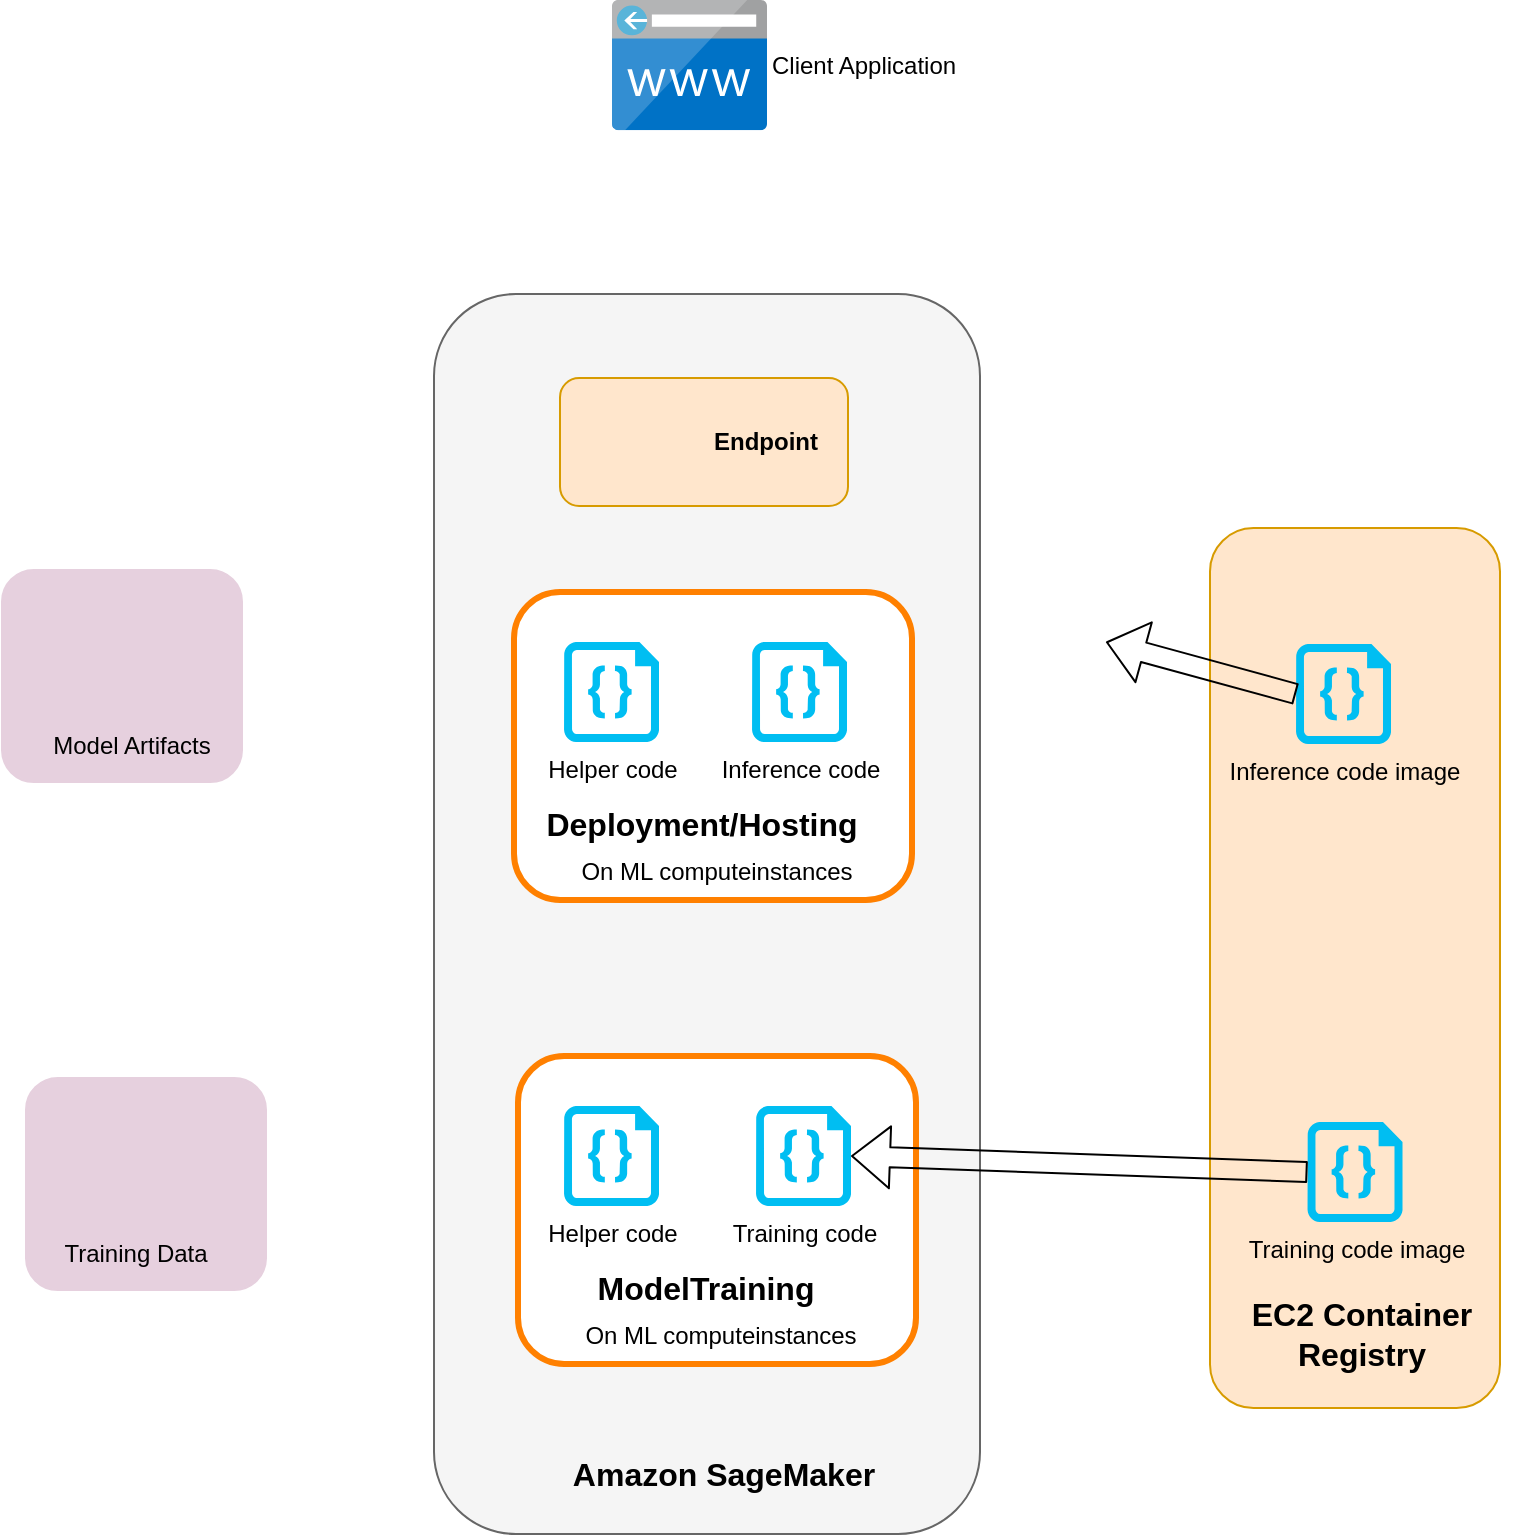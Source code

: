 <mxfile version="12.5.8" type="github"><diagram id="Ht1M8jgEwFfnCIfOTk4-" name="Page-1"><mxGraphModel dx="608" dy="550" grid="0" gridSize="10" guides="1" tooltips="1" connect="1" arrows="1" fold="1" page="1" pageScale="1" pageWidth="1169" pageHeight="827" math="0" shadow="0"><root><mxCell id="0"/><mxCell id="1" parent="0"/><mxCell id="L-7kEPcAw9VgbycKQxOz-1" value="" style="rounded=1;whiteSpace=wrap;html=1;fillColor=#f5f5f5;strokeColor=#666666;fontColor=#333333;" vertex="1" parent="1"><mxGeometry x="253" y="195" width="273" height="620" as="geometry"/></mxCell><mxCell id="L-7kEPcAw9VgbycKQxOz-2" value="" style="rounded=1;whiteSpace=wrap;html=1;fillColor=#FFE6CC;strokeColor=#D79B00;" vertex="1" parent="1"><mxGeometry x="641" y="312" width="145" height="440" as="geometry"/></mxCell><mxCell id="L-7kEPcAw9VgbycKQxOz-3" value="" style="shape=image;html=1;verticalAlign=top;verticalLabelPosition=bottom;labelBackgroundColor=#ffffff;imageAspect=0;aspect=fixed;image=https://cdn2.iconfinder.com/data/icons/amazon-aws-stencils/100/Compute__Networking_copy_Amazon_EC2_AMI-128.png" vertex="1" parent="1"><mxGeometry x="605" y="262" width="100" height="100" as="geometry"/></mxCell><mxCell id="L-7kEPcAw9VgbycKQxOz-8" value="Inference code image" style="verticalLabelPosition=bottom;html=1;verticalAlign=top;align=center;strokeColor=none;fillColor=#00BEF2;shape=mxgraph.azure.code_file;pointerEvents=1;" vertex="1" parent="1"><mxGeometry x="684" y="370" width="47.5" height="50" as="geometry"/></mxCell><mxCell id="L-7kEPcAw9VgbycKQxOz-9" value="Training code image" style="verticalLabelPosition=bottom;html=1;verticalAlign=top;align=center;strokeColor=none;fillColor=#00BEF2;shape=mxgraph.azure.code_file;pointerEvents=1;" vertex="1" parent="1"><mxGeometry x="689.75" y="609" width="47.5" height="50" as="geometry"/></mxCell><mxCell id="L-7kEPcAw9VgbycKQxOz-10" value="" style="rounded=1;whiteSpace=wrap;html=1;strokeColor=#FF8000;strokeWidth=3;" vertex="1" parent="1"><mxGeometry x="293" y="344" width="199" height="154" as="geometry"/></mxCell><mxCell id="L-7kEPcAw9VgbycKQxOz-11" value="Inference code" style="verticalLabelPosition=bottom;html=1;verticalAlign=top;align=center;strokeColor=none;fillColor=#00BEF2;shape=mxgraph.azure.code_file;pointerEvents=1;" vertex="1" parent="1"><mxGeometry x="412" y="369" width="47.5" height="50" as="geometry"/></mxCell><mxCell id="L-7kEPcAw9VgbycKQxOz-12" value="Helper code" style="verticalLabelPosition=bottom;html=1;verticalAlign=top;align=center;strokeColor=none;fillColor=#00BEF2;shape=mxgraph.azure.code_file;pointerEvents=1;" vertex="1" parent="1"><mxGeometry x="318" y="369" width="47.5" height="50" as="geometry"/></mxCell><mxCell id="L-7kEPcAw9VgbycKQxOz-14" value="&lt;b&gt;&lt;font style=&quot;font-size: 16px&quot;&gt;Deployment/Hosting&lt;/font&gt;&lt;/b&gt;" style="text;html=1;strokeColor=none;fillColor=none;align=center;verticalAlign=middle;whiteSpace=wrap;rounded=0;" vertex="1" parent="1"><mxGeometry x="367" y="445" width="40" height="30" as="geometry"/></mxCell><mxCell id="L-7kEPcAw9VgbycKQxOz-15" value="On ML computeinstances" style="text;html=1;strokeColor=none;fillColor=none;align=center;verticalAlign=middle;whiteSpace=wrap;rounded=0;" vertex="1" parent="1"><mxGeometry x="316" y="469" width="157" height="29" as="geometry"/></mxCell><mxCell id="L-7kEPcAw9VgbycKQxOz-21" value="" style="rounded=1;whiteSpace=wrap;html=1;strokeColor=#FF8000;strokeWidth=3;" vertex="1" parent="1"><mxGeometry x="295" y="576" width="199" height="154" as="geometry"/></mxCell><mxCell id="L-7kEPcAw9VgbycKQxOz-22" value="Training code" style="verticalLabelPosition=bottom;html=1;verticalAlign=top;align=center;strokeColor=none;fillColor=#00BEF2;shape=mxgraph.azure.code_file;pointerEvents=1;" vertex="1" parent="1"><mxGeometry x="414" y="601" width="47.5" height="50" as="geometry"/></mxCell><mxCell id="L-7kEPcAw9VgbycKQxOz-23" value="Helper code" style="verticalLabelPosition=bottom;html=1;verticalAlign=top;align=center;strokeColor=none;fillColor=#00BEF2;shape=mxgraph.azure.code_file;pointerEvents=1;" vertex="1" parent="1"><mxGeometry x="318" y="601" width="47.5" height="50" as="geometry"/></mxCell><mxCell id="L-7kEPcAw9VgbycKQxOz-24" value="&lt;b&gt;&lt;font style=&quot;font-size: 16px&quot;&gt;ModelTraining&lt;/font&gt;&lt;/b&gt;" style="text;html=1;strokeColor=none;fillColor=none;align=center;verticalAlign=middle;whiteSpace=wrap;rounded=0;" vertex="1" parent="1"><mxGeometry x="369" y="677" width="40" height="30" as="geometry"/></mxCell><mxCell id="L-7kEPcAw9VgbycKQxOz-25" value="On ML computeinstances" style="text;html=1;strokeColor=none;fillColor=none;align=center;verticalAlign=middle;whiteSpace=wrap;rounded=0;" vertex="1" parent="1"><mxGeometry x="318" y="701" width="157" height="29" as="geometry"/></mxCell><mxCell id="L-7kEPcAw9VgbycKQxOz-31" value="" style="shape=image;html=1;verticalAlign=top;verticalLabelPosition=bottom;labelBackgroundColor=#ffffff;imageAspect=0;aspect=fixed;image=https://cdn2.iconfinder.com/data/icons/amazon-aws-stencils/100/Compute__Networking_copy_Amazon_EC2_Instances-128.png" vertex="1" parent="1"><mxGeometry x="253" y="301" width="82" height="82" as="geometry"/></mxCell><mxCell id="L-7kEPcAw9VgbycKQxOz-32" value="" style="shape=image;html=1;verticalAlign=top;verticalLabelPosition=bottom;labelBackgroundColor=#ffffff;imageAspect=0;aspect=fixed;image=https://cdn2.iconfinder.com/data/icons/amazon-aws-stencils/100/Compute__Networking_copy_Amazon_EC2_Instances-128.png" vertex="1" parent="1"><mxGeometry x="253" y="533" width="82" height="82" as="geometry"/></mxCell><mxCell id="L-7kEPcAw9VgbycKQxOz-33" value="&lt;b&gt;&lt;font style=&quot;font-size: 16px&quot;&gt;Amazon SageMaker&lt;/font&gt;&lt;/b&gt;" style="text;html=1;strokeColor=none;fillColor=none;align=center;verticalAlign=middle;whiteSpace=wrap;rounded=0;" vertex="1" parent="1"><mxGeometry x="310" y="770" width="176" height="30" as="geometry"/></mxCell><mxCell id="L-7kEPcAw9VgbycKQxOz-34" value="&lt;b&gt;&lt;font style=&quot;font-size: 16px&quot;&gt;EC2 Container Registry&lt;/font&gt;&lt;/b&gt;" style="text;html=1;strokeColor=none;fillColor=none;align=center;verticalAlign=middle;whiteSpace=wrap;rounded=0;" vertex="1" parent="1"><mxGeometry x="629" y="701" width="176" height="27" as="geometry"/></mxCell><mxCell id="L-7kEPcAw9VgbycKQxOz-35" value="" style="rounded=1;whiteSpace=wrap;html=1;strokeColor=#E6D0DE;strokeWidth=1;fillColor=#E6D0DE;" vertex="1" parent="1"><mxGeometry x="37" y="333" width="120" height="106" as="geometry"/></mxCell><mxCell id="L-7kEPcAw9VgbycKQxOz-36" value="" style="rounded=1;whiteSpace=wrap;html=1;strokeColor=#E6D0DE;strokeWidth=1;fillColor=#E6D0DE;" vertex="1" parent="1"><mxGeometry x="49" y="587" width="120" height="106" as="geometry"/></mxCell><mxCell id="L-7kEPcAw9VgbycKQxOz-37" value="" style="shape=image;html=1;verticalAlign=top;verticalLabelPosition=bottom;labelBackgroundColor=#ffffff;imageAspect=0;aspect=fixed;image=https://cdn2.iconfinder.com/data/icons/amazon-aws-stencils/100/Storage__Content_Delivery_Amazon_S3_Bucket_with_Objects-128.png;strokeColor=#E6D0DE;strokeWidth=1;fillColor=#E6D0DE;" vertex="1" parent="1"><mxGeometry x="54" y="333" width="86" height="86" as="geometry"/></mxCell><mxCell id="L-7kEPcAw9VgbycKQxOz-38" value="" style="shape=image;html=1;verticalAlign=top;verticalLabelPosition=bottom;labelBackgroundColor=#ffffff;imageAspect=0;aspect=fixed;image=https://cdn2.iconfinder.com/data/icons/amazon-aws-stencils/100/Storage__Content_Delivery_Amazon_S3_Bucket_with_Objects-128.png;strokeColor=#E6D0DE;strokeWidth=1;fillColor=#E6D0DE;" vertex="1" parent="1"><mxGeometry x="66" y="587" width="86" height="86" as="geometry"/></mxCell><mxCell id="L-7kEPcAw9VgbycKQxOz-39" value="Model Artifacts" style="text;html=1;strokeColor=none;fillColor=none;align=center;verticalAlign=middle;whiteSpace=wrap;rounded=0;" vertex="1" parent="1"><mxGeometry x="49" y="409" width="106" height="24" as="geometry"/></mxCell><mxCell id="L-7kEPcAw9VgbycKQxOz-40" value="Training Data" style="text;html=1;strokeColor=none;fillColor=none;align=center;verticalAlign=middle;whiteSpace=wrap;rounded=0;" vertex="1" parent="1"><mxGeometry x="51" y="663" width="106" height="24" as="geometry"/></mxCell><mxCell id="L-7kEPcAw9VgbycKQxOz-41" value="" style="rounded=1;whiteSpace=wrap;html=1;strokeColor=#D79B00;strokeWidth=1;fillColor=#FFE6CC;" vertex="1" parent="1"><mxGeometry x="316" y="237" width="144" height="64" as="geometry"/></mxCell><mxCell id="L-7kEPcAw9VgbycKQxOz-42" value="&lt;b&gt;Endpoint&lt;/b&gt;" style="text;html=1;strokeColor=none;fillColor=none;align=center;verticalAlign=middle;whiteSpace=wrap;rounded=0;" vertex="1" parent="1"><mxGeometry x="365.5" y="257" width="106" height="24" as="geometry"/></mxCell><mxCell id="L-7kEPcAw9VgbycKQxOz-44" value="Client Application" style="aspect=fixed;html=1;points=[];align=left;image;fontSize=12;image=img/lib/mscae/CustomDomain.svg;strokeColor=#D79B00;strokeWidth=1;fillColor=#FFE6CC;horizontal=1;verticalAlign=middle;labelPosition=right;verticalLabelPosition=middle;" vertex="1" parent="1"><mxGeometry x="342" y="48" width="77.5" height="65.1" as="geometry"/></mxCell><mxCell id="L-7kEPcAw9VgbycKQxOz-47" value="" style="shape=flexArrow;endArrow=classic;html=1;exitX=0;exitY=0.5;exitDx=0;exitDy=0;exitPerimeter=0;" edge="1" parent="1" source="L-7kEPcAw9VgbycKQxOz-8"><mxGeometry width="50" height="50" relative="1" as="geometry"><mxPoint x="545" y="412" as="sourcePoint"/><mxPoint x="589" y="369" as="targetPoint"/></mxGeometry></mxCell><mxCell id="L-7kEPcAw9VgbycKQxOz-48" value="" style="shape=flexArrow;endArrow=classic;html=1;exitX=0;exitY=0.5;exitDx=0;exitDy=0;exitPerimeter=0;entryX=1;entryY=0.5;entryDx=0;entryDy=0;entryPerimeter=0;" edge="1" parent="1" source="L-7kEPcAw9VgbycKQxOz-9" target="L-7kEPcAw9VgbycKQxOz-22"><mxGeometry width="50" height="50" relative="1" as="geometry"><mxPoint x="665" y="632" as="sourcePoint"/><mxPoint x="570" y="606" as="targetPoint"/></mxGeometry></mxCell></root></mxGraphModel></diagram></mxfile>